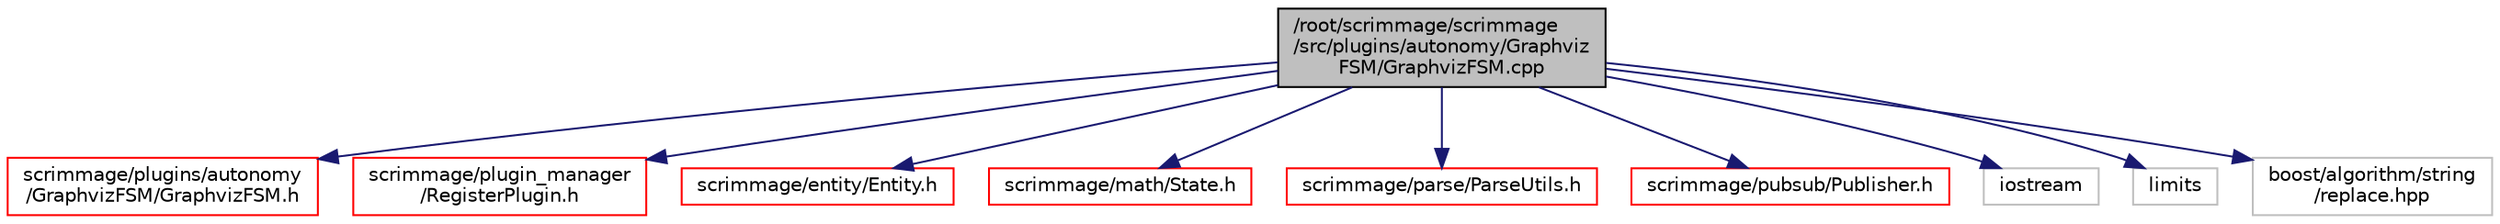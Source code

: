 digraph "/root/scrimmage/scrimmage/src/plugins/autonomy/GraphvizFSM/GraphvizFSM.cpp"
{
 // LATEX_PDF_SIZE
  edge [fontname="Helvetica",fontsize="10",labelfontname="Helvetica",labelfontsize="10"];
  node [fontname="Helvetica",fontsize="10",shape=record];
  Node1 [label="/root/scrimmage/scrimmage\l/src/plugins/autonomy/Graphviz\lFSM/GraphvizFSM.cpp",height=0.2,width=0.4,color="black", fillcolor="grey75", style="filled", fontcolor="black",tooltip="Brief file description."];
  Node1 -> Node2 [color="midnightblue",fontsize="10",style="solid",fontname="Helvetica"];
  Node2 [label="scrimmage/plugins/autonomy\l/GraphvizFSM/GraphvizFSM.h",height=0.2,width=0.4,color="red", fillcolor="white", style="filled",URL="$GraphvizFSM_8h.html",tooltip="Brief file description."];
  Node1 -> Node40 [color="midnightblue",fontsize="10",style="solid",fontname="Helvetica"];
  Node40 [label="scrimmage/plugin_manager\l/RegisterPlugin.h",height=0.2,width=0.4,color="red", fillcolor="white", style="filled",URL="$RegisterPlugin_8h.html",tooltip="Brief file description."];
  Node1 -> Node41 [color="midnightblue",fontsize="10",style="solid",fontname="Helvetica"];
  Node41 [label="scrimmage/entity/Entity.h",height=0.2,width=0.4,color="red", fillcolor="white", style="filled",URL="$Entity_8h.html",tooltip="Brief file description."];
  Node1 -> Node47 [color="midnightblue",fontsize="10",style="solid",fontname="Helvetica"];
  Node47 [label="scrimmage/math/State.h",height=0.2,width=0.4,color="red", fillcolor="white", style="filled",URL="$State_8h.html",tooltip="Brief file description."];
  Node1 -> Node51 [color="midnightblue",fontsize="10",style="solid",fontname="Helvetica"];
  Node51 [label="scrimmage/parse/ParseUtils.h",height=0.2,width=0.4,color="red", fillcolor="white", style="filled",URL="$ParseUtils_8h.html",tooltip="Brief file description."];
  Node1 -> Node52 [color="midnightblue",fontsize="10",style="solid",fontname="Helvetica"];
  Node52 [label="scrimmage/pubsub/Publisher.h",height=0.2,width=0.4,color="red", fillcolor="white", style="filled",URL="$Publisher_8h.html",tooltip="Brief file description."];
  Node1 -> Node18 [color="midnightblue",fontsize="10",style="solid",fontname="Helvetica"];
  Node18 [label="iostream",height=0.2,width=0.4,color="grey75", fillcolor="white", style="filled",tooltip=" "];
  Node1 -> Node53 [color="midnightblue",fontsize="10",style="solid",fontname="Helvetica"];
  Node53 [label="limits",height=0.2,width=0.4,color="grey75", fillcolor="white", style="filled",tooltip=" "];
  Node1 -> Node54 [color="midnightblue",fontsize="10",style="solid",fontname="Helvetica"];
  Node54 [label="boost/algorithm/string\l/replace.hpp",height=0.2,width=0.4,color="grey75", fillcolor="white", style="filled",tooltip=" "];
}
